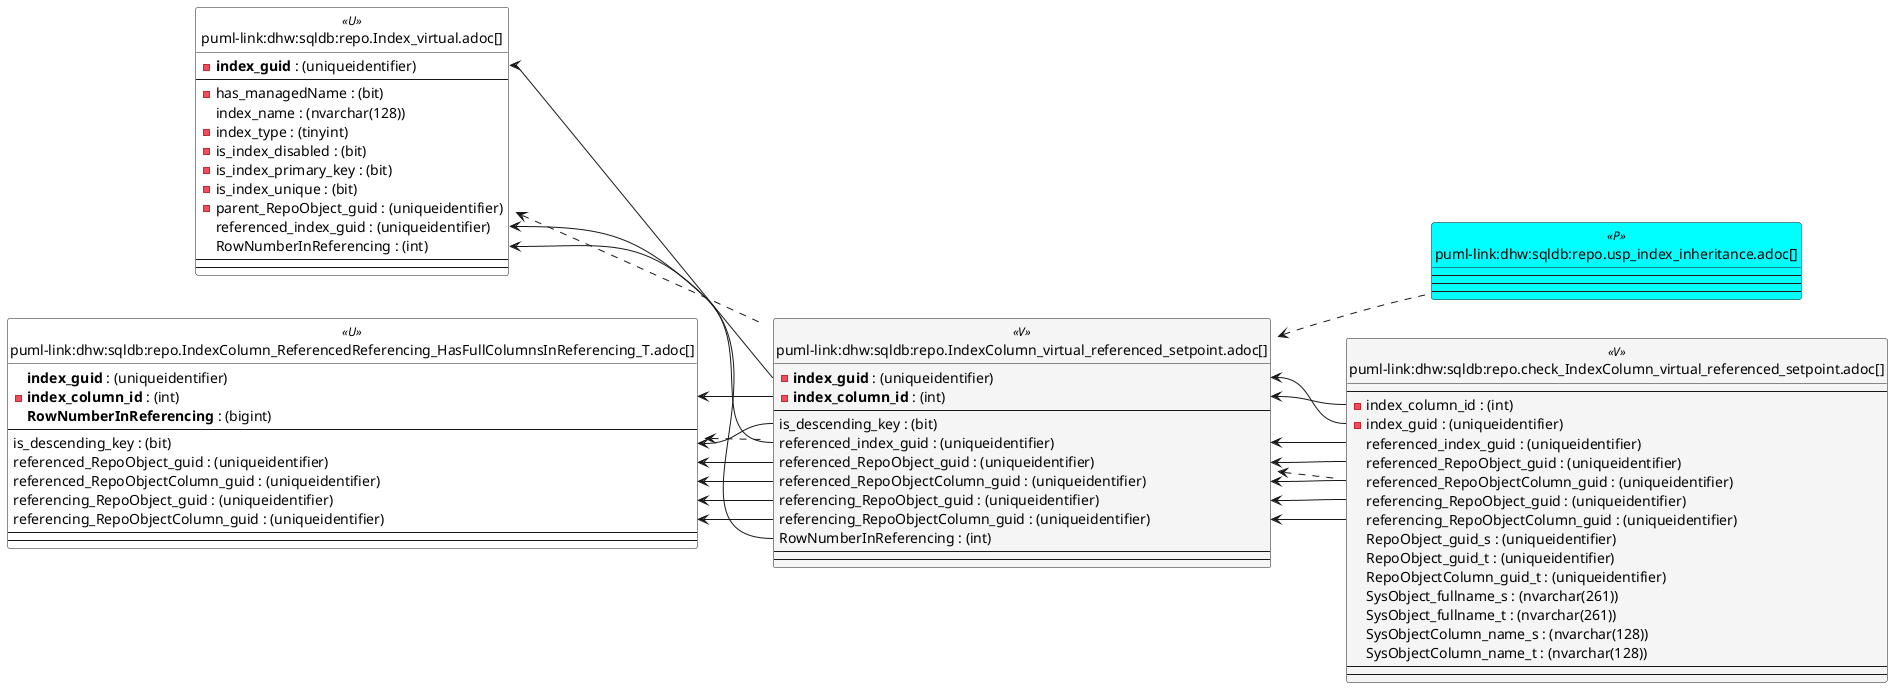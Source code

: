@startuml
left to right direction
'top to bottom direction
hide circle
'avoide "." issues:
set namespaceSeparator none


skinparam class {
  BackgroundColor White
  BackgroundColor<<FN>> Yellow
  BackgroundColor<<FS>> Yellow
  BackgroundColor<<FT>> LightGray
  BackgroundColor<<IF>> Yellow
  BackgroundColor<<IS>> Yellow
  BackgroundColor<<P>> Aqua
  BackgroundColor<<PC>> Aqua
  BackgroundColor<<SN>> Yellow
  BackgroundColor<<SO>> SlateBlue
  BackgroundColor<<TF>> LightGray
  BackgroundColor<<TR>> Tomato
  BackgroundColor<<U>> White
  BackgroundColor<<V>> WhiteSmoke
  BackgroundColor<<X>> Aqua
  BackgroundColor<<external>> AliceBlue
}


entity "puml-link:dhw:sqldb:repo.check_IndexColumn_virtual_referenced_setpoint.adoc[]" as repo.check_IndexColumn_virtual_referenced_setpoint << V >> {
  --
  - index_column_id : (int)
  - index_guid : (uniqueidentifier)
  referenced_index_guid : (uniqueidentifier)
  referenced_RepoObject_guid : (uniqueidentifier)
  referenced_RepoObjectColumn_guid : (uniqueidentifier)
  referencing_RepoObject_guid : (uniqueidentifier)
  referencing_RepoObjectColumn_guid : (uniqueidentifier)
  RepoObject_guid_s : (uniqueidentifier)
  RepoObject_guid_t : (uniqueidentifier)
  RepoObjectColumn_guid_t : (uniqueidentifier)
  SysObject_fullname_s : (nvarchar(261))
  SysObject_fullname_t : (nvarchar(261))
  SysObjectColumn_name_s : (nvarchar(128))
  SysObjectColumn_name_t : (nvarchar(128))
  --
  --
}

entity "puml-link:dhw:sqldb:repo.Index_virtual.adoc[]" as repo.Index_virtual << U >> {
  - **index_guid** : (uniqueidentifier)
  --
  - has_managedName : (bit)
  index_name : (nvarchar(128))
  - index_type : (tinyint)
  - is_index_disabled : (bit)
  - is_index_primary_key : (bit)
  - is_index_unique : (bit)
  - parent_RepoObject_guid : (uniqueidentifier)
  referenced_index_guid : (uniqueidentifier)
  RowNumberInReferencing : (int)
  --
  --
}

entity "puml-link:dhw:sqldb:repo.IndexColumn_ReferencedReferencing_HasFullColumnsInReferencing_T.adoc[]" as repo.IndexColumn_ReferencedReferencing_HasFullColumnsInReferencing_T << U >> {
  **index_guid** : (uniqueidentifier)
  - **index_column_id** : (int)
  **RowNumberInReferencing** : (bigint)
  --
  is_descending_key : (bit)
  referenced_RepoObject_guid : (uniqueidentifier)
  referenced_RepoObjectColumn_guid : (uniqueidentifier)
  referencing_RepoObject_guid : (uniqueidentifier)
  referencing_RepoObjectColumn_guid : (uniqueidentifier)
  --
  --
}

entity "puml-link:dhw:sqldb:repo.IndexColumn_virtual_referenced_setpoint.adoc[]" as repo.IndexColumn_virtual_referenced_setpoint << V >> {
  - **index_guid** : (uniqueidentifier)
  - **index_column_id** : (int)
  --
  is_descending_key : (bit)
  referenced_index_guid : (uniqueidentifier)
  referenced_RepoObject_guid : (uniqueidentifier)
  referenced_RepoObjectColumn_guid : (uniqueidentifier)
  referencing_RepoObject_guid : (uniqueidentifier)
  referencing_RepoObjectColumn_guid : (uniqueidentifier)
  RowNumberInReferencing : (int)
  --
  --
}

entity "puml-link:dhw:sqldb:repo.usp_index_inheritance.adoc[]" as repo.usp_index_inheritance << P >> {
  --
  --
  --
}

repo.Index_virtual <.. repo.IndexColumn_virtual_referenced_setpoint
repo.IndexColumn_ReferencedReferencing_HasFullColumnsInReferencing_T <.. repo.IndexColumn_virtual_referenced_setpoint
repo.IndexColumn_virtual_referenced_setpoint <.. repo.check_IndexColumn_virtual_referenced_setpoint
repo.IndexColumn_virtual_referenced_setpoint <.. repo.usp_index_inheritance
"repo.Index_virtual::index_guid" <-- "repo.IndexColumn_virtual_referenced_setpoint::index_guid"
"repo.Index_virtual::referenced_index_guid" <-- "repo.IndexColumn_virtual_referenced_setpoint::referenced_index_guid"
"repo.Index_virtual::RowNumberInReferencing" <-- "repo.IndexColumn_virtual_referenced_setpoint::RowNumberInReferencing"
"repo.IndexColumn_ReferencedReferencing_HasFullColumnsInReferencing_T::index_column_id" <-- "repo.IndexColumn_virtual_referenced_setpoint::index_column_id"
"repo.IndexColumn_ReferencedReferencing_HasFullColumnsInReferencing_T::is_descending_key" <-- "repo.IndexColumn_virtual_referenced_setpoint::is_descending_key"
"repo.IndexColumn_ReferencedReferencing_HasFullColumnsInReferencing_T::referenced_RepoObject_guid" <-- "repo.IndexColumn_virtual_referenced_setpoint::referenced_RepoObject_guid"
"repo.IndexColumn_ReferencedReferencing_HasFullColumnsInReferencing_T::referenced_RepoObjectColumn_guid" <-- "repo.IndexColumn_virtual_referenced_setpoint::referenced_RepoObjectColumn_guid"
"repo.IndexColumn_ReferencedReferencing_HasFullColumnsInReferencing_T::referencing_RepoObject_guid" <-- "repo.IndexColumn_virtual_referenced_setpoint::referencing_RepoObject_guid"
"repo.IndexColumn_ReferencedReferencing_HasFullColumnsInReferencing_T::referencing_RepoObjectColumn_guid" <-- "repo.IndexColumn_virtual_referenced_setpoint::referencing_RepoObjectColumn_guid"
"repo.IndexColumn_virtual_referenced_setpoint::index_column_id" <-- "repo.check_IndexColumn_virtual_referenced_setpoint::index_column_id"
"repo.IndexColumn_virtual_referenced_setpoint::index_guid" <-- "repo.check_IndexColumn_virtual_referenced_setpoint::index_guid"
"repo.IndexColumn_virtual_referenced_setpoint::referenced_index_guid" <-- "repo.check_IndexColumn_virtual_referenced_setpoint::referenced_index_guid"
"repo.IndexColumn_virtual_referenced_setpoint::referenced_RepoObject_guid" <-- "repo.check_IndexColumn_virtual_referenced_setpoint::referenced_RepoObject_guid"
"repo.IndexColumn_virtual_referenced_setpoint::referenced_RepoObjectColumn_guid" <-- "repo.check_IndexColumn_virtual_referenced_setpoint::referenced_RepoObjectColumn_guid"
"repo.IndexColumn_virtual_referenced_setpoint::referencing_RepoObject_guid" <-- "repo.check_IndexColumn_virtual_referenced_setpoint::referencing_RepoObject_guid"
"repo.IndexColumn_virtual_referenced_setpoint::referencing_RepoObjectColumn_guid" <-- "repo.check_IndexColumn_virtual_referenced_setpoint::referencing_RepoObjectColumn_guid"
@enduml

